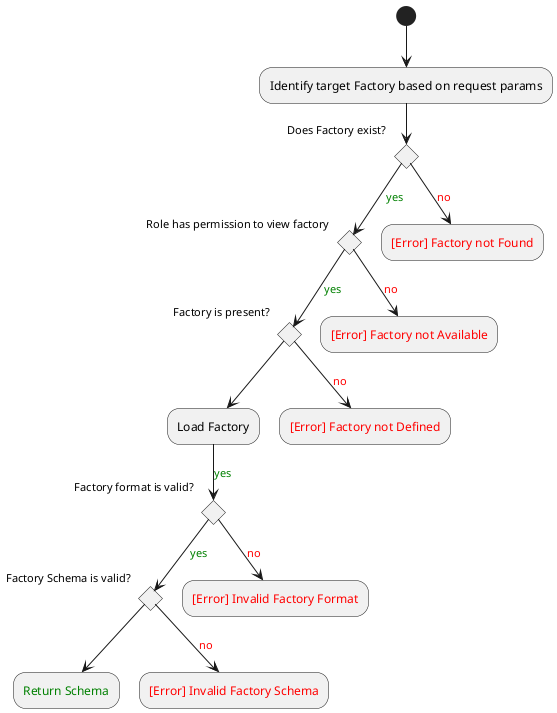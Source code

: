 @startuml factory-info-request
(*) --> "Identify target Factory based on request params"
if "Does Factory exist?" then
  --> [<color:green>yes] if "Role has permission to view factory" then
    --> [<color:green>yes] if "Factory is present?" then
      --> "Load Factory"
      --> [<color:green>yes] if "Factory format is valid?" then
        --> [<color:green>yes] if "Factory Schema is valid?" then
          --> "<color:green>Return Schema"
        else
          --> [<color:red>no] "<color:red>[Error] Invalid Factory Schema"
        endif
      else
        --> [<color:red>no] "<color:red>[Error] Invalid Factory Format"
      endif
    else
      --> [<color:red>no] "<color:red>[Error] Factory not Defined"
    endif
  else
    --> [<color:red>no] "<color:red>[Error] Factory not Available"
  endif
else
  --> [<color:red>no] "<color:red>[Error] Factory not Found"
endif
@enduml
